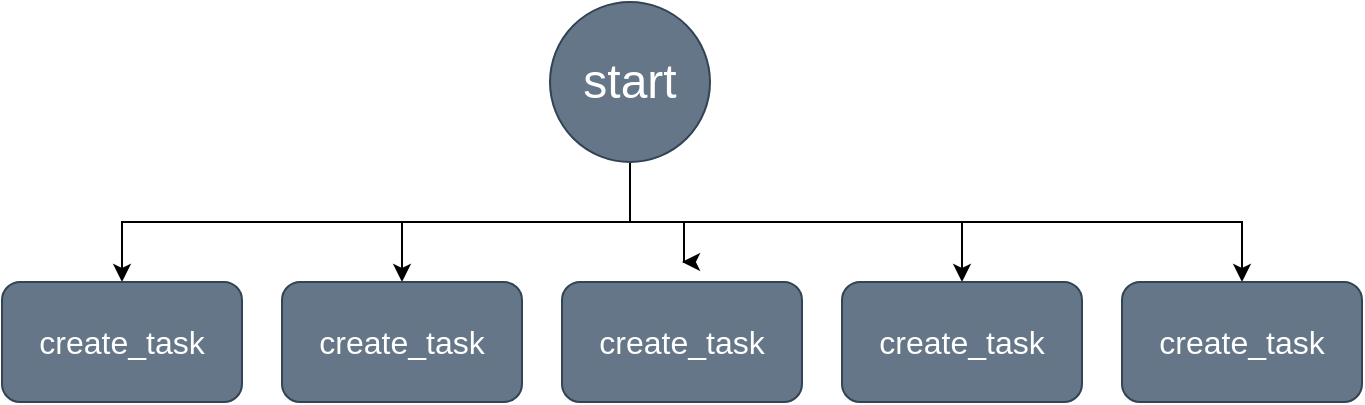 <mxfile version="21.7.1" type="github">
  <diagram id="C5RBs43oDa-KdzZeNtuy" name="Page-1">
    <mxGraphModel dx="1035" dy="553" grid="1" gridSize="10" guides="1" tooltips="1" connect="1" arrows="1" fold="1" page="1" pageScale="1" pageWidth="827" pageHeight="1169" math="0" shadow="0">
      <root>
        <mxCell id="WIyWlLk6GJQsqaUBKTNV-0" />
        <mxCell id="WIyWlLk6GJQsqaUBKTNV-1" parent="WIyWlLk6GJQsqaUBKTNV-0" />
        <mxCell id="hAbh9SorM6jJL6epeVYg-2" value="" style="edgeStyle=orthogonalEdgeStyle;rounded=0;orthogonalLoop=1;jettySize=auto;html=1;" edge="1" parent="WIyWlLk6GJQsqaUBKTNV-1" source="hAbh9SorM6jJL6epeVYg-0" target="hAbh9SorM6jJL6epeVYg-1">
          <mxGeometry relative="1" as="geometry">
            <Array as="points">
              <mxPoint x="414" y="140" />
              <mxPoint x="160" y="140" />
            </Array>
          </mxGeometry>
        </mxCell>
        <mxCell id="hAbh9SorM6jJL6epeVYg-10" style="edgeStyle=orthogonalEdgeStyle;rounded=0;orthogonalLoop=1;jettySize=auto;html=1;" edge="1" parent="WIyWlLk6GJQsqaUBKTNV-1" source="hAbh9SorM6jJL6epeVYg-0" target="hAbh9SorM6jJL6epeVYg-4">
          <mxGeometry relative="1" as="geometry">
            <Array as="points">
              <mxPoint x="414" y="140" />
              <mxPoint x="300" y="140" />
            </Array>
          </mxGeometry>
        </mxCell>
        <mxCell id="hAbh9SorM6jJL6epeVYg-11" style="edgeStyle=orthogonalEdgeStyle;rounded=0;orthogonalLoop=1;jettySize=auto;html=1;" edge="1" parent="WIyWlLk6GJQsqaUBKTNV-1" source="hAbh9SorM6jJL6epeVYg-0">
          <mxGeometry relative="1" as="geometry">
            <mxPoint x="440" y="160" as="targetPoint" />
            <Array as="points">
              <mxPoint x="414" y="140" />
              <mxPoint x="441" y="140" />
              <mxPoint x="441" y="160" />
            </Array>
          </mxGeometry>
        </mxCell>
        <mxCell id="hAbh9SorM6jJL6epeVYg-12" style="edgeStyle=orthogonalEdgeStyle;rounded=0;orthogonalLoop=1;jettySize=auto;html=1;entryX=0.5;entryY=0;entryDx=0;entryDy=0;" edge="1" parent="WIyWlLk6GJQsqaUBKTNV-1" source="hAbh9SorM6jJL6epeVYg-0" target="hAbh9SorM6jJL6epeVYg-6">
          <mxGeometry relative="1" as="geometry">
            <Array as="points">
              <mxPoint x="414" y="140" />
              <mxPoint x="580" y="140" />
            </Array>
          </mxGeometry>
        </mxCell>
        <mxCell id="hAbh9SorM6jJL6epeVYg-13" style="edgeStyle=orthogonalEdgeStyle;rounded=0;orthogonalLoop=1;jettySize=auto;html=1;entryX=0.5;entryY=0;entryDx=0;entryDy=0;" edge="1" parent="WIyWlLk6GJQsqaUBKTNV-1" source="hAbh9SorM6jJL6epeVYg-0" target="hAbh9SorM6jJL6epeVYg-7">
          <mxGeometry relative="1" as="geometry">
            <Array as="points">
              <mxPoint x="414" y="140" />
              <mxPoint x="720" y="140" />
            </Array>
          </mxGeometry>
        </mxCell>
        <mxCell id="hAbh9SorM6jJL6epeVYg-0" value="&lt;div style=&quot;font-size: 24px;&quot;&gt;start&lt;/div&gt;" style="ellipse;whiteSpace=wrap;html=1;aspect=fixed;fillColor=#647687;fontColor=#ffffff;strokeColor=#314354;fontSize=24;" vertex="1" parent="WIyWlLk6GJQsqaUBKTNV-1">
          <mxGeometry x="374" y="30" width="80" height="80" as="geometry" />
        </mxCell>
        <mxCell id="hAbh9SorM6jJL6epeVYg-1" value="create_task" style="rounded=1;whiteSpace=wrap;html=1;fontSize=16;fillColor=#647687;strokeColor=#314354;fontColor=#ffffff;" vertex="1" parent="WIyWlLk6GJQsqaUBKTNV-1">
          <mxGeometry x="100" y="170" width="120" height="60" as="geometry" />
        </mxCell>
        <mxCell id="hAbh9SorM6jJL6epeVYg-4" value="create_task" style="rounded=1;whiteSpace=wrap;html=1;fontSize=16;fillColor=#647687;strokeColor=#314354;fontColor=#ffffff;" vertex="1" parent="WIyWlLk6GJQsqaUBKTNV-1">
          <mxGeometry x="240" y="170" width="120" height="60" as="geometry" />
        </mxCell>
        <mxCell id="hAbh9SorM6jJL6epeVYg-5" value="create_task" style="rounded=1;whiteSpace=wrap;html=1;fontSize=16;fillColor=#647687;strokeColor=#314354;fontColor=#ffffff;" vertex="1" parent="WIyWlLk6GJQsqaUBKTNV-1">
          <mxGeometry x="380" y="170" width="120" height="60" as="geometry" />
        </mxCell>
        <mxCell id="hAbh9SorM6jJL6epeVYg-6" value="create_task" style="rounded=1;whiteSpace=wrap;html=1;fontSize=16;fillColor=#647687;strokeColor=#314354;fontColor=#ffffff;" vertex="1" parent="WIyWlLk6GJQsqaUBKTNV-1">
          <mxGeometry x="520" y="170" width="120" height="60" as="geometry" />
        </mxCell>
        <mxCell id="hAbh9SorM6jJL6epeVYg-7" value="create_task" style="rounded=1;whiteSpace=wrap;html=1;fontSize=16;fillColor=#647687;strokeColor=#314354;fontColor=#ffffff;" vertex="1" parent="WIyWlLk6GJQsqaUBKTNV-1">
          <mxGeometry x="660" y="170" width="120" height="60" as="geometry" />
        </mxCell>
      </root>
    </mxGraphModel>
  </diagram>
</mxfile>
